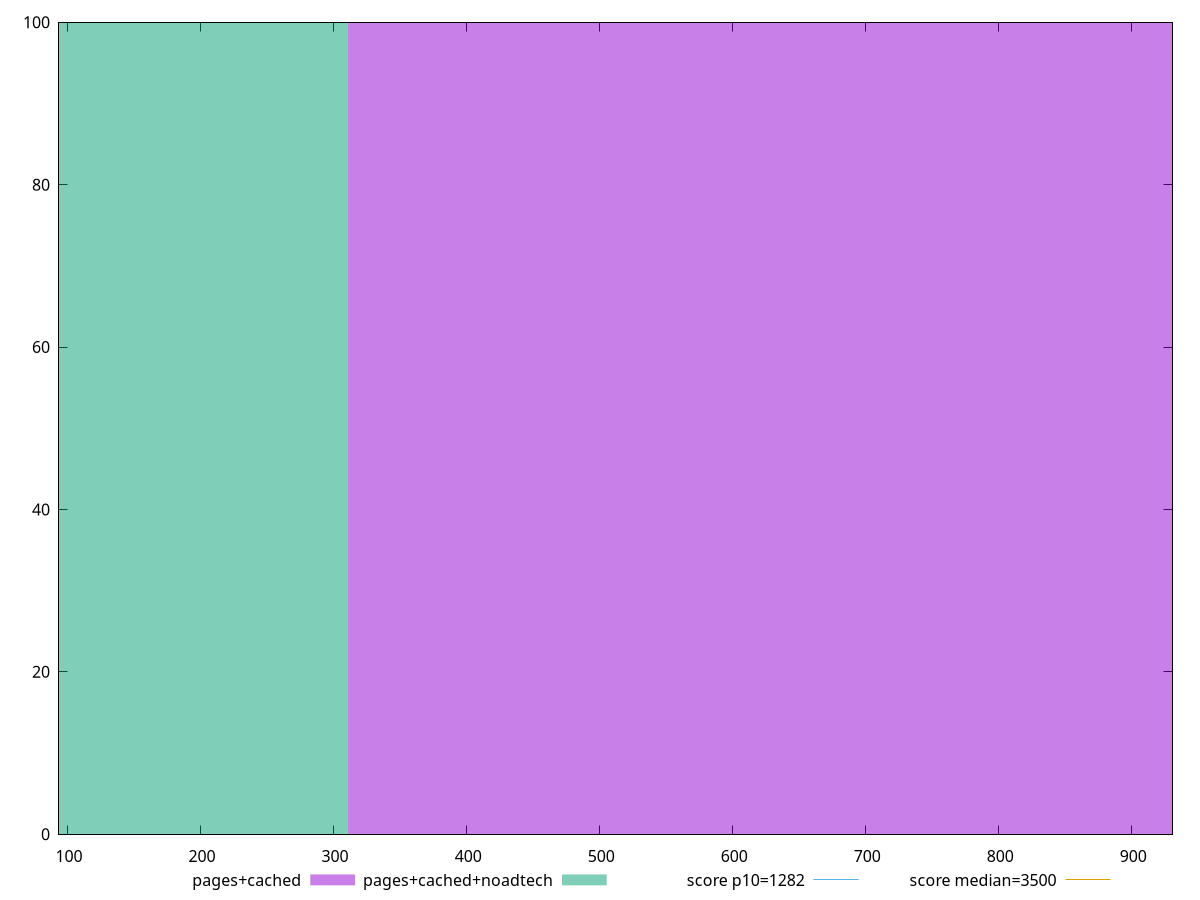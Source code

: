 reset

$pagesCached <<EOF
621.841575936738 100
EOF

$pagesCachedNoadtech <<EOF
0 100
EOF

set key outside below
set boxwidth 621.841575936738
set xrange [93.94800000000002:930.9479999999994]
set yrange [0:100]
set trange [0:100]
set style fill transparent solid 0.5 noborder

set parametric
set terminal svg size 640, 500 enhanced background rgb 'white'
set output "report_00018_2021-02-10T15-25-16.877Z/bootup-time/comparison/histogram/1_vs_2.svg"

plot $pagesCached title "pages+cached" with boxes, \
     $pagesCachedNoadtech title "pages+cached+noadtech" with boxes, \
     1282,t title "score p10=1282", \
     3500,t title "score median=3500"

reset
